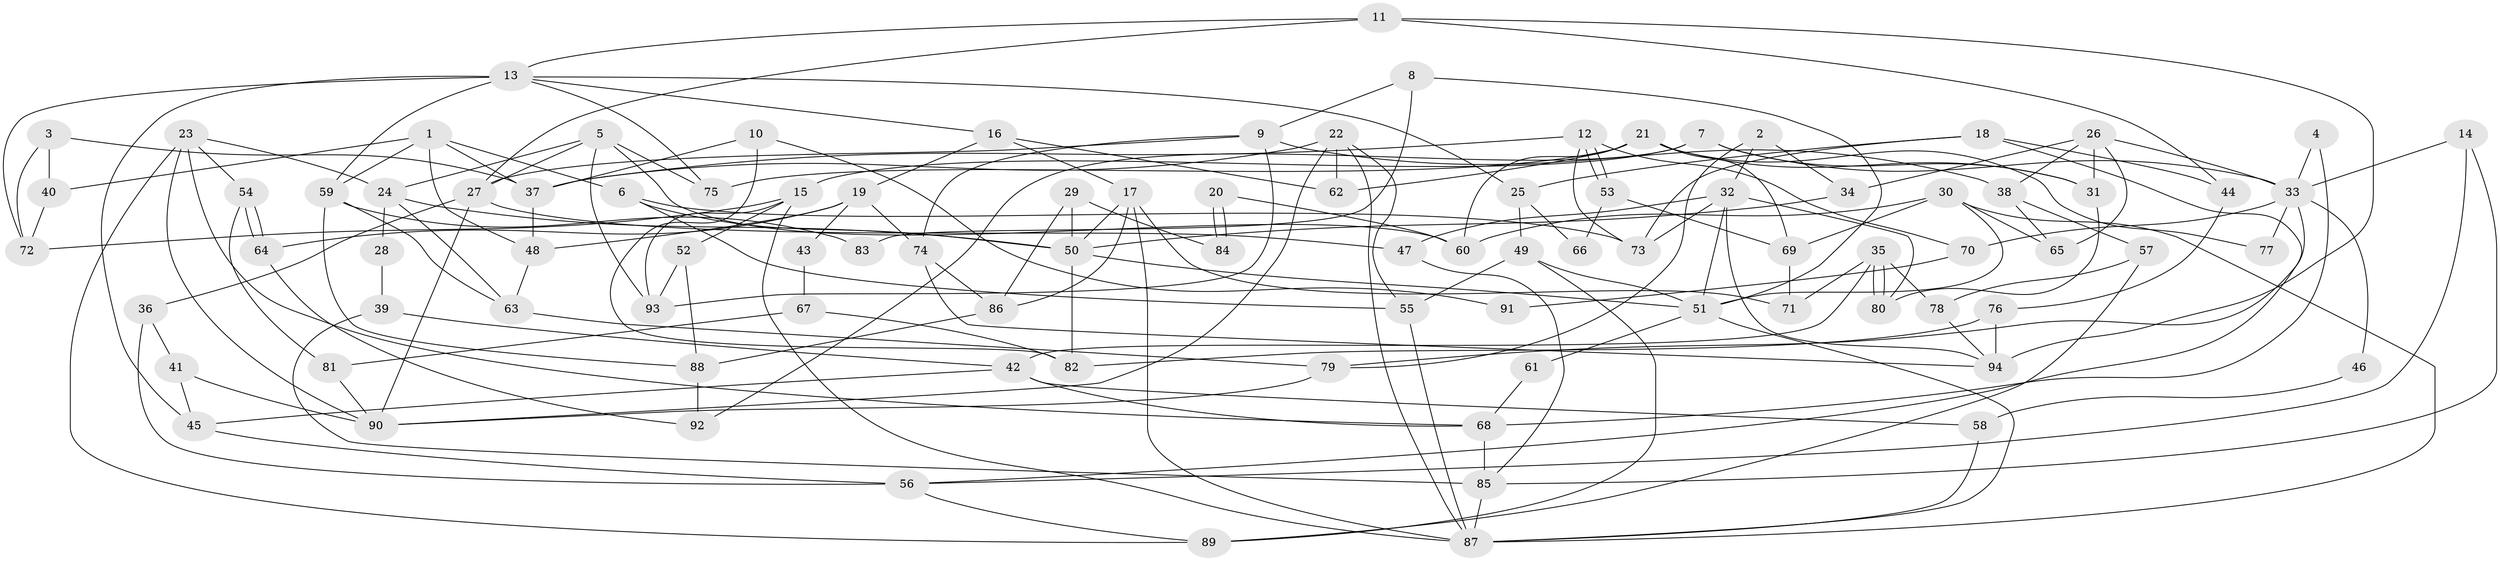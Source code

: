 // Generated by graph-tools (version 1.1) at 2025/26/03/09/25 03:26:17]
// undirected, 94 vertices, 188 edges
graph export_dot {
graph [start="1"]
  node [color=gray90,style=filled];
  1;
  2;
  3;
  4;
  5;
  6;
  7;
  8;
  9;
  10;
  11;
  12;
  13;
  14;
  15;
  16;
  17;
  18;
  19;
  20;
  21;
  22;
  23;
  24;
  25;
  26;
  27;
  28;
  29;
  30;
  31;
  32;
  33;
  34;
  35;
  36;
  37;
  38;
  39;
  40;
  41;
  42;
  43;
  44;
  45;
  46;
  47;
  48;
  49;
  50;
  51;
  52;
  53;
  54;
  55;
  56;
  57;
  58;
  59;
  60;
  61;
  62;
  63;
  64;
  65;
  66;
  67;
  68;
  69;
  70;
  71;
  72;
  73;
  74;
  75;
  76;
  77;
  78;
  79;
  80;
  81;
  82;
  83;
  84;
  85;
  86;
  87;
  88;
  89;
  90;
  91;
  92;
  93;
  94;
  1 -- 37;
  1 -- 6;
  1 -- 40;
  1 -- 48;
  1 -- 59;
  2 -- 32;
  2 -- 79;
  2 -- 34;
  3 -- 37;
  3 -- 72;
  3 -- 40;
  4 -- 33;
  4 -- 68;
  5 -- 75;
  5 -- 24;
  5 -- 27;
  5 -- 60;
  5 -- 93;
  6 -- 73;
  6 -- 55;
  6 -- 50;
  7 -- 31;
  7 -- 15;
  7 -- 33;
  7 -- 92;
  8 -- 9;
  8 -- 51;
  8 -- 83;
  9 -- 93;
  9 -- 74;
  9 -- 27;
  9 -- 38;
  10 -- 82;
  10 -- 37;
  10 -- 91;
  11 -- 13;
  11 -- 27;
  11 -- 44;
  11 -- 94;
  12 -- 53;
  12 -- 53;
  12 -- 37;
  12 -- 70;
  12 -- 73;
  13 -- 16;
  13 -- 72;
  13 -- 25;
  13 -- 45;
  13 -- 59;
  13 -- 75;
  14 -- 33;
  14 -- 85;
  14 -- 56;
  15 -- 87;
  15 -- 52;
  15 -- 72;
  15 -- 93;
  16 -- 17;
  16 -- 62;
  16 -- 19;
  17 -- 86;
  17 -- 50;
  17 -- 71;
  17 -- 87;
  18 -- 73;
  18 -- 56;
  18 -- 25;
  18 -- 44;
  19 -- 48;
  19 -- 43;
  19 -- 64;
  19 -- 74;
  20 -- 84;
  20 -- 84;
  20 -- 60;
  21 -- 69;
  21 -- 60;
  21 -- 31;
  21 -- 62;
  21 -- 75;
  21 -- 77;
  22 -- 90;
  22 -- 87;
  22 -- 37;
  22 -- 55;
  22 -- 62;
  23 -- 89;
  23 -- 68;
  23 -- 24;
  23 -- 54;
  23 -- 90;
  24 -- 63;
  24 -- 28;
  24 -- 50;
  25 -- 49;
  25 -- 66;
  26 -- 65;
  26 -- 34;
  26 -- 31;
  26 -- 33;
  26 -- 38;
  27 -- 36;
  27 -- 47;
  27 -- 90;
  28 -- 39;
  29 -- 86;
  29 -- 50;
  29 -- 84;
  30 -- 51;
  30 -- 87;
  30 -- 60;
  30 -- 65;
  30 -- 69;
  31 -- 80;
  32 -- 80;
  32 -- 51;
  32 -- 47;
  32 -- 73;
  32 -- 94;
  33 -- 46;
  33 -- 70;
  33 -- 77;
  33 -- 79;
  34 -- 50;
  35 -- 78;
  35 -- 80;
  35 -- 80;
  35 -- 42;
  35 -- 71;
  36 -- 41;
  36 -- 56;
  37 -- 48;
  38 -- 57;
  38 -- 65;
  39 -- 85;
  39 -- 42;
  40 -- 72;
  41 -- 90;
  41 -- 45;
  42 -- 45;
  42 -- 58;
  42 -- 68;
  43 -- 67;
  44 -- 76;
  45 -- 56;
  46 -- 58;
  47 -- 85;
  48 -- 63;
  49 -- 55;
  49 -- 51;
  49 -- 89;
  50 -- 51;
  50 -- 82;
  51 -- 61;
  51 -- 87;
  52 -- 93;
  52 -- 88;
  53 -- 69;
  53 -- 66;
  54 -- 64;
  54 -- 64;
  54 -- 81;
  55 -- 87;
  56 -- 89;
  57 -- 89;
  57 -- 78;
  58 -- 87;
  59 -- 63;
  59 -- 83;
  59 -- 88;
  61 -- 68;
  63 -- 79;
  64 -- 92;
  67 -- 81;
  67 -- 82;
  68 -- 85;
  69 -- 71;
  70 -- 91;
  74 -- 94;
  74 -- 86;
  76 -- 94;
  76 -- 82;
  78 -- 94;
  79 -- 90;
  81 -- 90;
  85 -- 87;
  86 -- 88;
  88 -- 92;
}
